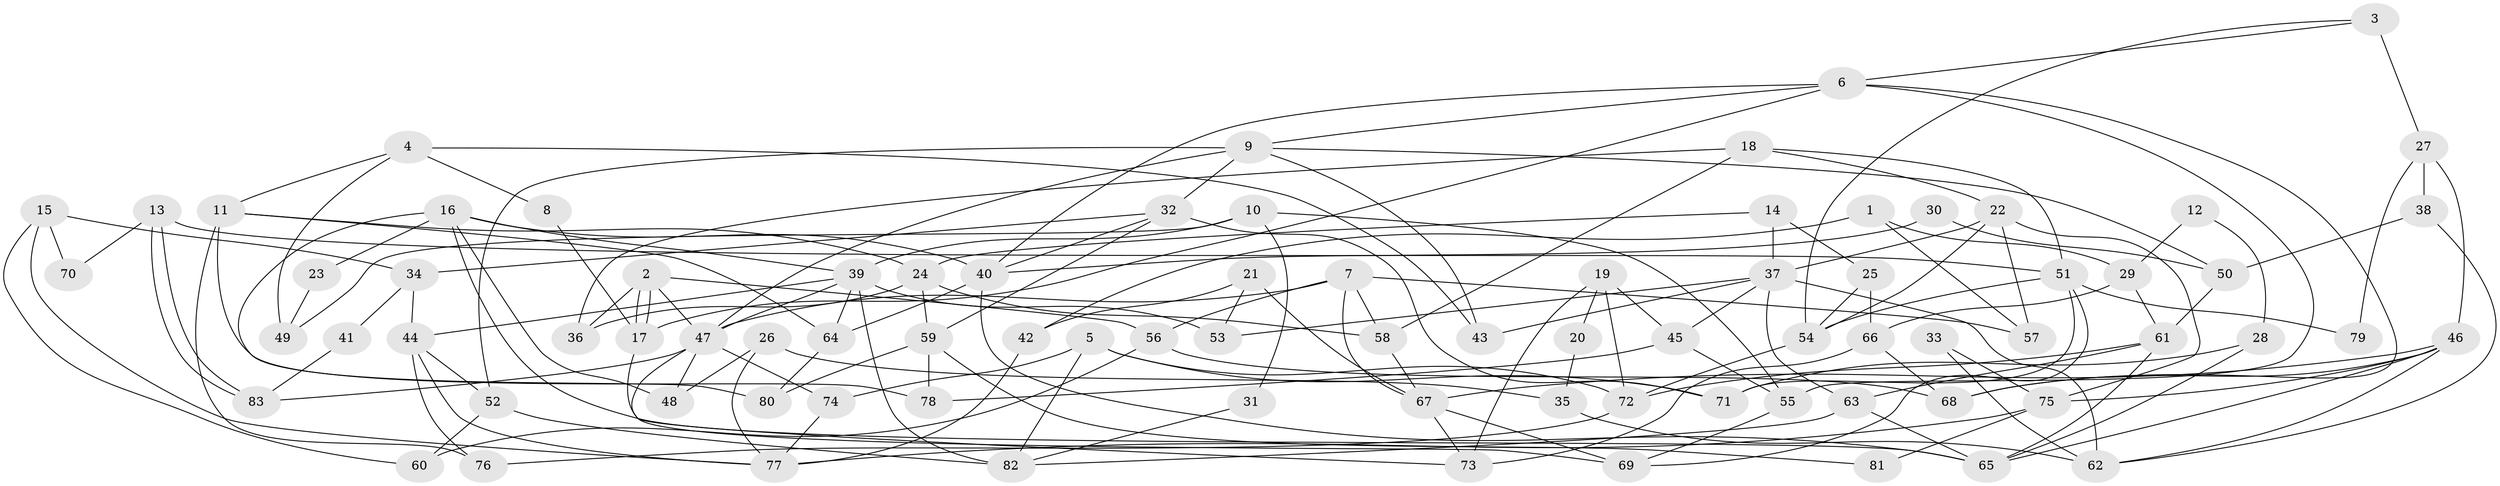 // Generated by graph-tools (version 1.1) at 2025/26/03/09/25 03:26:11]
// undirected, 83 vertices, 166 edges
graph export_dot {
graph [start="1"]
  node [color=gray90,style=filled];
  1;
  2;
  3;
  4;
  5;
  6;
  7;
  8;
  9;
  10;
  11;
  12;
  13;
  14;
  15;
  16;
  17;
  18;
  19;
  20;
  21;
  22;
  23;
  24;
  25;
  26;
  27;
  28;
  29;
  30;
  31;
  32;
  33;
  34;
  35;
  36;
  37;
  38;
  39;
  40;
  41;
  42;
  43;
  44;
  45;
  46;
  47;
  48;
  49;
  50;
  51;
  52;
  53;
  54;
  55;
  56;
  57;
  58;
  59;
  60;
  61;
  62;
  63;
  64;
  65;
  66;
  67;
  68;
  69;
  70;
  71;
  72;
  73;
  74;
  75;
  76;
  77;
  78;
  79;
  80;
  81;
  82;
  83;
  1 -- 42;
  1 -- 57;
  1 -- 29;
  2 -- 17;
  2 -- 17;
  2 -- 47;
  2 -- 36;
  2 -- 56;
  3 -- 27;
  3 -- 6;
  3 -- 54;
  4 -- 11;
  4 -- 43;
  4 -- 8;
  4 -- 49;
  5 -- 74;
  5 -- 72;
  5 -- 71;
  5 -- 82;
  6 -- 40;
  6 -- 68;
  6 -- 9;
  6 -- 17;
  6 -- 55;
  7 -- 47;
  7 -- 67;
  7 -- 56;
  7 -- 57;
  7 -- 58;
  8 -- 17;
  9 -- 32;
  9 -- 43;
  9 -- 47;
  9 -- 50;
  9 -- 52;
  10 -- 55;
  10 -- 39;
  10 -- 31;
  10 -- 49;
  11 -- 24;
  11 -- 64;
  11 -- 76;
  11 -- 78;
  12 -- 29;
  12 -- 28;
  13 -- 83;
  13 -- 83;
  13 -- 51;
  13 -- 70;
  14 -- 37;
  14 -- 24;
  14 -- 25;
  15 -- 34;
  15 -- 60;
  15 -- 70;
  15 -- 77;
  16 -- 39;
  16 -- 65;
  16 -- 23;
  16 -- 40;
  16 -- 48;
  16 -- 80;
  17 -- 69;
  18 -- 22;
  18 -- 51;
  18 -- 36;
  18 -- 58;
  19 -- 45;
  19 -- 73;
  19 -- 20;
  19 -- 72;
  20 -- 35;
  21 -- 53;
  21 -- 67;
  21 -- 42;
  22 -- 37;
  22 -- 75;
  22 -- 54;
  22 -- 57;
  23 -- 49;
  24 -- 36;
  24 -- 58;
  24 -- 59;
  25 -- 54;
  25 -- 66;
  26 -- 77;
  26 -- 48;
  26 -- 35;
  27 -- 38;
  27 -- 46;
  27 -- 79;
  28 -- 71;
  28 -- 65;
  29 -- 66;
  29 -- 61;
  30 -- 50;
  30 -- 40;
  31 -- 82;
  32 -- 40;
  32 -- 71;
  32 -- 34;
  32 -- 59;
  33 -- 62;
  33 -- 75;
  34 -- 44;
  34 -- 41;
  35 -- 62;
  37 -- 45;
  37 -- 63;
  37 -- 43;
  37 -- 53;
  37 -- 62;
  38 -- 62;
  38 -- 50;
  39 -- 82;
  39 -- 64;
  39 -- 44;
  39 -- 47;
  39 -- 53;
  40 -- 65;
  40 -- 64;
  41 -- 83;
  42 -- 77;
  44 -- 76;
  44 -- 52;
  44 -- 77;
  45 -- 55;
  45 -- 78;
  46 -- 67;
  46 -- 65;
  46 -- 62;
  46 -- 68;
  46 -- 75;
  47 -- 48;
  47 -- 73;
  47 -- 74;
  47 -- 83;
  50 -- 61;
  51 -- 69;
  51 -- 54;
  51 -- 71;
  51 -- 79;
  52 -- 60;
  52 -- 82;
  54 -- 72;
  55 -- 69;
  56 -- 60;
  56 -- 68;
  58 -- 67;
  59 -- 78;
  59 -- 80;
  59 -- 81;
  61 -- 72;
  61 -- 63;
  61 -- 65;
  63 -- 82;
  63 -- 65;
  64 -- 80;
  66 -- 68;
  66 -- 73;
  67 -- 73;
  67 -- 69;
  72 -- 76;
  74 -- 77;
  75 -- 77;
  75 -- 81;
}
